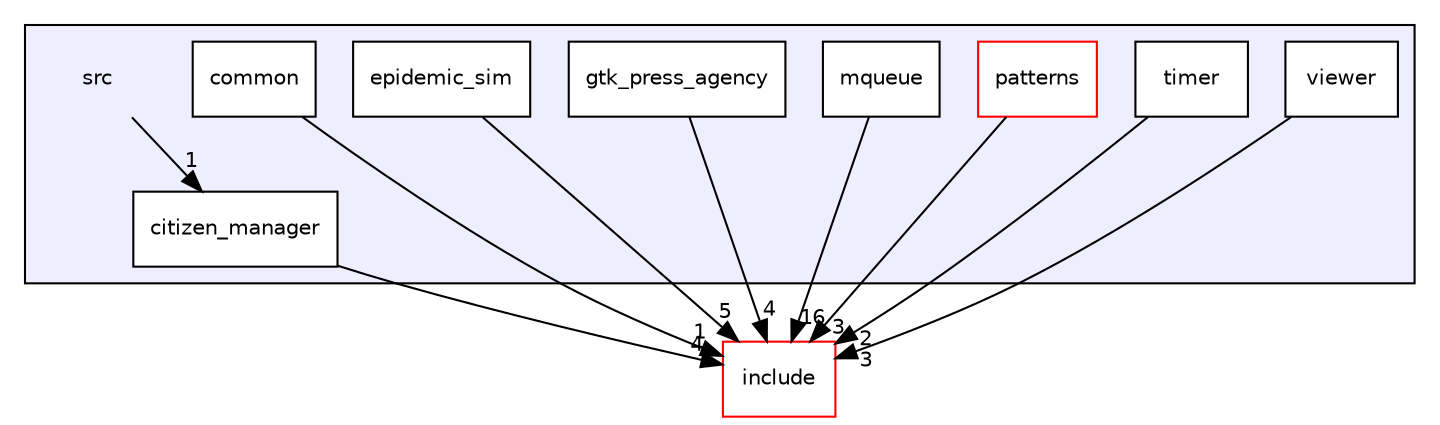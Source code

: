 digraph "src" {
  compound=true
  node [ fontsize="10", fontname="Helvetica"];
  edge [ labelfontsize="10", labelfontname="Helvetica"];
  subgraph clusterdir_68267d1309a1af8e8297ef4c3efbcdba {
    graph [ bgcolor="#eeeeff", pencolor="black", label="" URL="dir_68267d1309a1af8e8297ef4c3efbcdba.html"];
    dir_68267d1309a1af8e8297ef4c3efbcdba [shape=plaintext label="src"];
  dir_32334c795b35e54fa5e5d2e3f499afbc [shape=box label="citizen_manager" fillcolor="white" style="filled" URL="dir_32334c795b35e54fa5e5d2e3f499afbc.html"];
  dir_fdedb0aba14d44ce9d99bc100e026e6a [shape=box label="common" fillcolor="white" style="filled" URL="dir_fdedb0aba14d44ce9d99bc100e026e6a.html"];
  dir_0afa2488f4e1a2cd34c7ffae95dfe620 [shape=box label="epidemic_sim" fillcolor="white" style="filled" URL="dir_0afa2488f4e1a2cd34c7ffae95dfe620.html"];
  dir_475099d7ba5e78c5cda127b9ed949995 [shape=box label="gtk_press_agency" fillcolor="white" style="filled" URL="dir_475099d7ba5e78c5cda127b9ed949995.html"];
  dir_adab4060b9022ddf58c47ff59a5dea93 [shape=box label="mqueue" fillcolor="white" style="filled" URL="dir_adab4060b9022ddf58c47ff59a5dea93.html"];
  dir_7c1813b2a8f733374e85d25765360dd6 [shape=box label="patterns" fillcolor="white" style="filled" color="red" URL="dir_7c1813b2a8f733374e85d25765360dd6.html"];
  dir_8c35c1873c2690b478a9950d0638d637 [shape=box label="timer" fillcolor="white" style="filled" URL="dir_8c35c1873c2690b478a9950d0638d637.html"];
  dir_0afc25342c548a63e1813d8fbde8101d [shape=box label="viewer" fillcolor="white" style="filled" URL="dir_0afc25342c548a63e1813d8fbde8101d.html"];
  }
  dir_d44c64559bbebec7f509842c48db8b23 [shape=box label="include" fillcolor="white" style="filled" color="red" URL="dir_d44c64559bbebec7f509842c48db8b23.html"];
  dir_68267d1309a1af8e8297ef4c3efbcdba->dir_32334c795b35e54fa5e5d2e3f499afbc [headlabel="1", labeldistance=1.5 headhref="dir_000003_000004.html"];
  dir_adab4060b9022ddf58c47ff59a5dea93->dir_d44c64559bbebec7f509842c48db8b23 [headlabel="16", labeldistance=1.5 headhref="dir_000013_000000.html"];
  dir_8c35c1873c2690b478a9950d0638d637->dir_d44c64559bbebec7f509842c48db8b23 [headlabel="2", labeldistance=1.5 headhref="dir_000010_000000.html"];
  dir_32334c795b35e54fa5e5d2e3f499afbc->dir_d44c64559bbebec7f509842c48db8b23 [headlabel="4", labeldistance=1.5 headhref="dir_000004_000000.html"];
  dir_7c1813b2a8f733374e85d25765360dd6->dir_d44c64559bbebec7f509842c48db8b23 [headlabel="3", labeldistance=1.5 headhref="dir_000007_000000.html"];
  dir_0afc25342c548a63e1813d8fbde8101d->dir_d44c64559bbebec7f509842c48db8b23 [headlabel="3", labeldistance=1.5 headhref="dir_000011_000000.html"];
  dir_0afa2488f4e1a2cd34c7ffae95dfe620->dir_d44c64559bbebec7f509842c48db8b23 [headlabel="5", labeldistance=1.5 headhref="dir_000005_000000.html"];
  dir_475099d7ba5e78c5cda127b9ed949995->dir_d44c64559bbebec7f509842c48db8b23 [headlabel="4", labeldistance=1.5 headhref="dir_000006_000000.html"];
  dir_fdedb0aba14d44ce9d99bc100e026e6a->dir_d44c64559bbebec7f509842c48db8b23 [headlabel="1", labeldistance=1.5 headhref="dir_000012_000000.html"];
}
